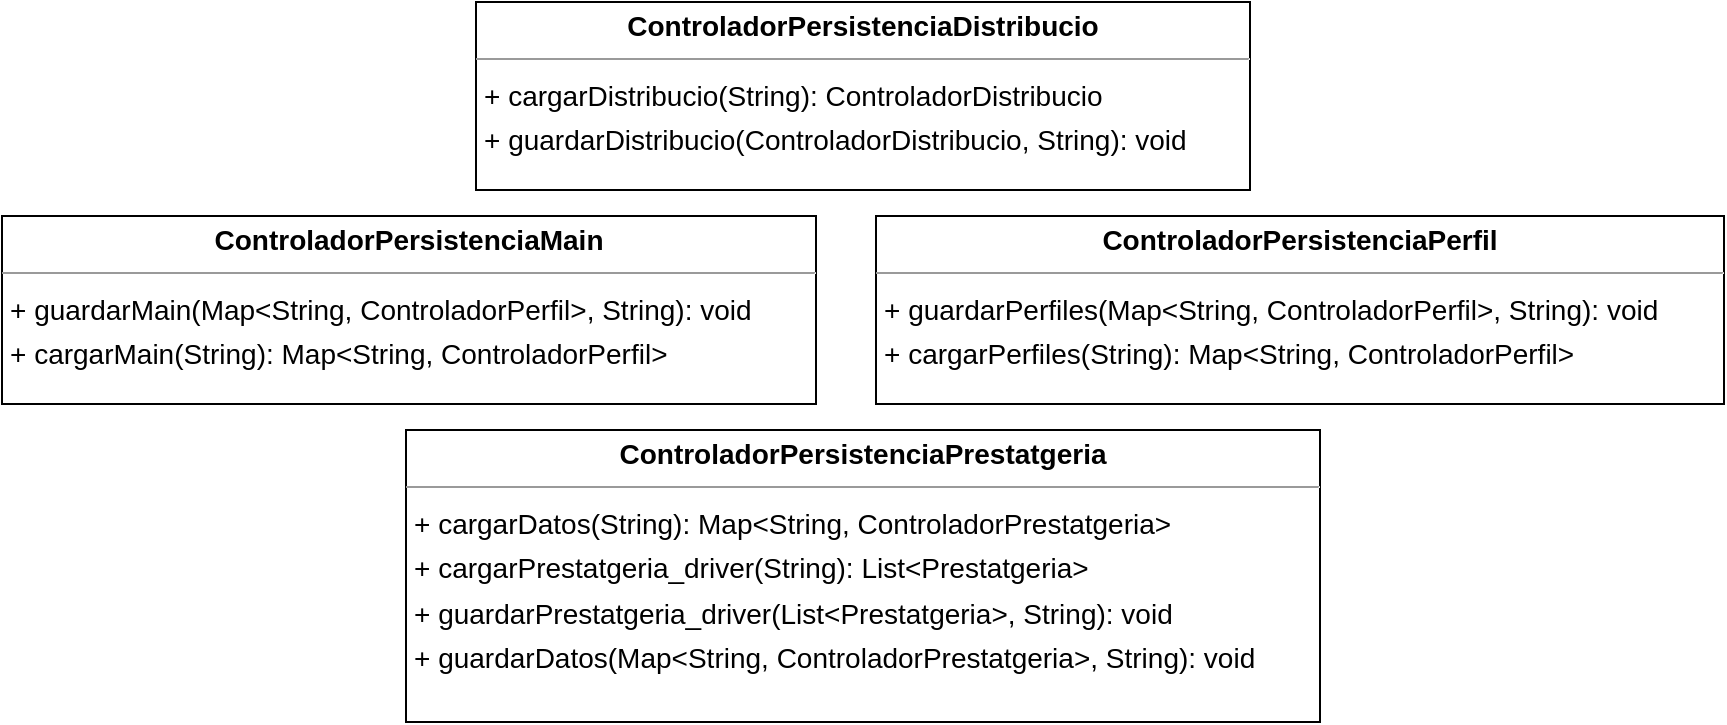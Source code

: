 <mxGraphModel dx="0" dy="0" grid="1" gridSize="10" guides="1" tooltips="1" connect="1" arrows="1" fold="1" page="0" pageScale="1" background="none" math="0" shadow="0">
  <root>
    <mxCell id="0" />
    <mxCell id="1" parent="0" />
    <mxCell id="node1" parent="1" vertex="1" value="&lt;p style=&quot;margin:0px;margin-top:4px;text-align:center;&quot;&gt;&lt;b&gt;ControladorPersistenciaDistribucio&lt;/b&gt;&lt;/p&gt;&lt;hr size=&quot;1&quot;/&gt;&lt;p style=&quot;margin:0 0 0 4px;line-height:1.6;&quot;&gt;+ cargarDistribucio(String): ControladorDistribucio&lt;br/&gt;+ guardarDistribucio(ControladorDistribucio, String): void&lt;/p&gt;" style="verticalAlign=top;align=left;overflow=fill;fontSize=14;fontFamily=Helvetica;html=1;rounded=0;shadow=0;comic=0;labelBackgroundColor=none;strokeWidth=1;">
      <mxGeometry x="72" y="-14" width="387" height="94" as="geometry" />
    </mxCell>
    <mxCell id="node2" parent="1" vertex="1" value="&lt;p style=&quot;margin:0px;margin-top:4px;text-align:center;&quot;&gt;&lt;b&gt;ControladorPersistenciaMain&lt;/b&gt;&lt;/p&gt;&lt;hr size=&quot;1&quot;/&gt;&lt;p style=&quot;margin:0 0 0 4px;line-height:1.6;&quot;&gt;+ guardarMain(Map&amp;lt;String, ControladorPerfil&amp;gt;, String): void&lt;br/&gt;+ cargarMain(String): Map&amp;lt;String, ControladorPerfil&amp;gt;&lt;/p&gt;" style="verticalAlign=top;align=left;overflow=fill;fontSize=14;fontFamily=Helvetica;html=1;rounded=0;shadow=0;comic=0;labelBackgroundColor=none;strokeWidth=1;">
      <mxGeometry x="-165" y="93" width="407" height="94" as="geometry" />
    </mxCell>
    <mxCell id="node3" parent="1" vertex="1" value="&lt;p style=&quot;margin:0px;margin-top:4px;text-align:center;&quot;&gt;&lt;b&gt;ControladorPersistenciaPerfil&lt;/b&gt;&lt;/p&gt;&lt;hr size=&quot;1&quot;/&gt;&lt;p style=&quot;margin:0 0 0 4px;line-height:1.6;&quot;&gt;+ guardarPerfiles(Map&amp;lt;String, ControladorPerfil&amp;gt;, String): void&lt;br/&gt;+ cargarPerfiles(String): Map&amp;lt;String, ControladorPerfil&amp;gt;&lt;/p&gt;" style="verticalAlign=top;align=left;overflow=fill;fontSize=14;fontFamily=Helvetica;html=1;rounded=0;shadow=0;comic=0;labelBackgroundColor=none;strokeWidth=1;">
      <mxGeometry x="272" y="93" width="424" height="94" as="geometry" />
    </mxCell>
    <mxCell id="node0" parent="1" vertex="1" value="&lt;p style=&quot;margin:0px;margin-top:4px;text-align:center;&quot;&gt;&lt;b&gt;ControladorPersistenciaPrestatgeria&lt;/b&gt;&lt;/p&gt;&lt;hr size=&quot;1&quot;/&gt;&lt;p style=&quot;margin:0 0 0 4px;line-height:1.6;&quot;&gt;+ cargarDatos(String): Map&amp;lt;String, ControladorPrestatgeria&amp;gt;&lt;br/&gt;+ cargarPrestatgeria_driver(String): List&amp;lt;Prestatgeria&amp;gt;&lt;br/&gt;+ guardarPrestatgeria_driver(List&amp;lt;Prestatgeria&amp;gt;, String): void&lt;br/&gt;+ guardarDatos(Map&amp;lt;String, ControladorPrestatgeria&amp;gt;, String): void&lt;/p&gt;" style="verticalAlign=top;align=left;overflow=fill;fontSize=14;fontFamily=Helvetica;html=1;rounded=0;shadow=0;comic=0;labelBackgroundColor=none;strokeWidth=1;">
      <mxGeometry x="37" y="200" width="457" height="146" as="geometry" />
    </mxCell>
  </root>
</mxGraphModel>